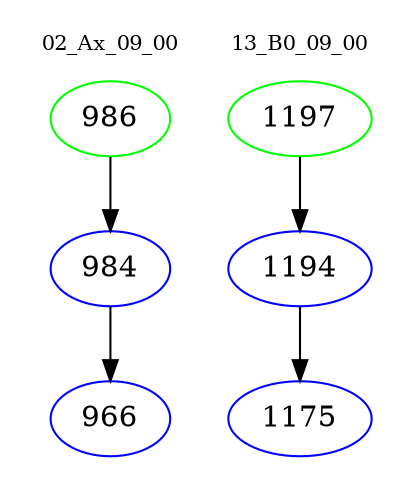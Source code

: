 digraph{
subgraph cluster_0 {
color = white
label = "02_Ax_09_00";
fontsize=10;
T0_986 [label="986", color="green"]
T0_986 -> T0_984 [color="black"]
T0_984 [label="984", color="blue"]
T0_984 -> T0_966 [color="black"]
T0_966 [label="966", color="blue"]
}
subgraph cluster_1 {
color = white
label = "13_B0_09_00";
fontsize=10;
T1_1197 [label="1197", color="green"]
T1_1197 -> T1_1194 [color="black"]
T1_1194 [label="1194", color="blue"]
T1_1194 -> T1_1175 [color="black"]
T1_1175 [label="1175", color="blue"]
}
}
